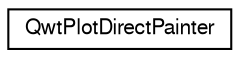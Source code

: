 digraph G
{
  edge [fontname="FreeSans",fontsize="10",labelfontname="FreeSans",labelfontsize="10"];
  node [fontname="FreeSans",fontsize="10",shape=record];
  rankdir="LR";
  Node1 [label="QwtPlotDirectPainter",height=0.2,width=0.4,color="black", fillcolor="white", style="filled",URL="$class_qwt_plot_direct_painter.html",tooltip="Painter object trying to paint incrementally."];
}
